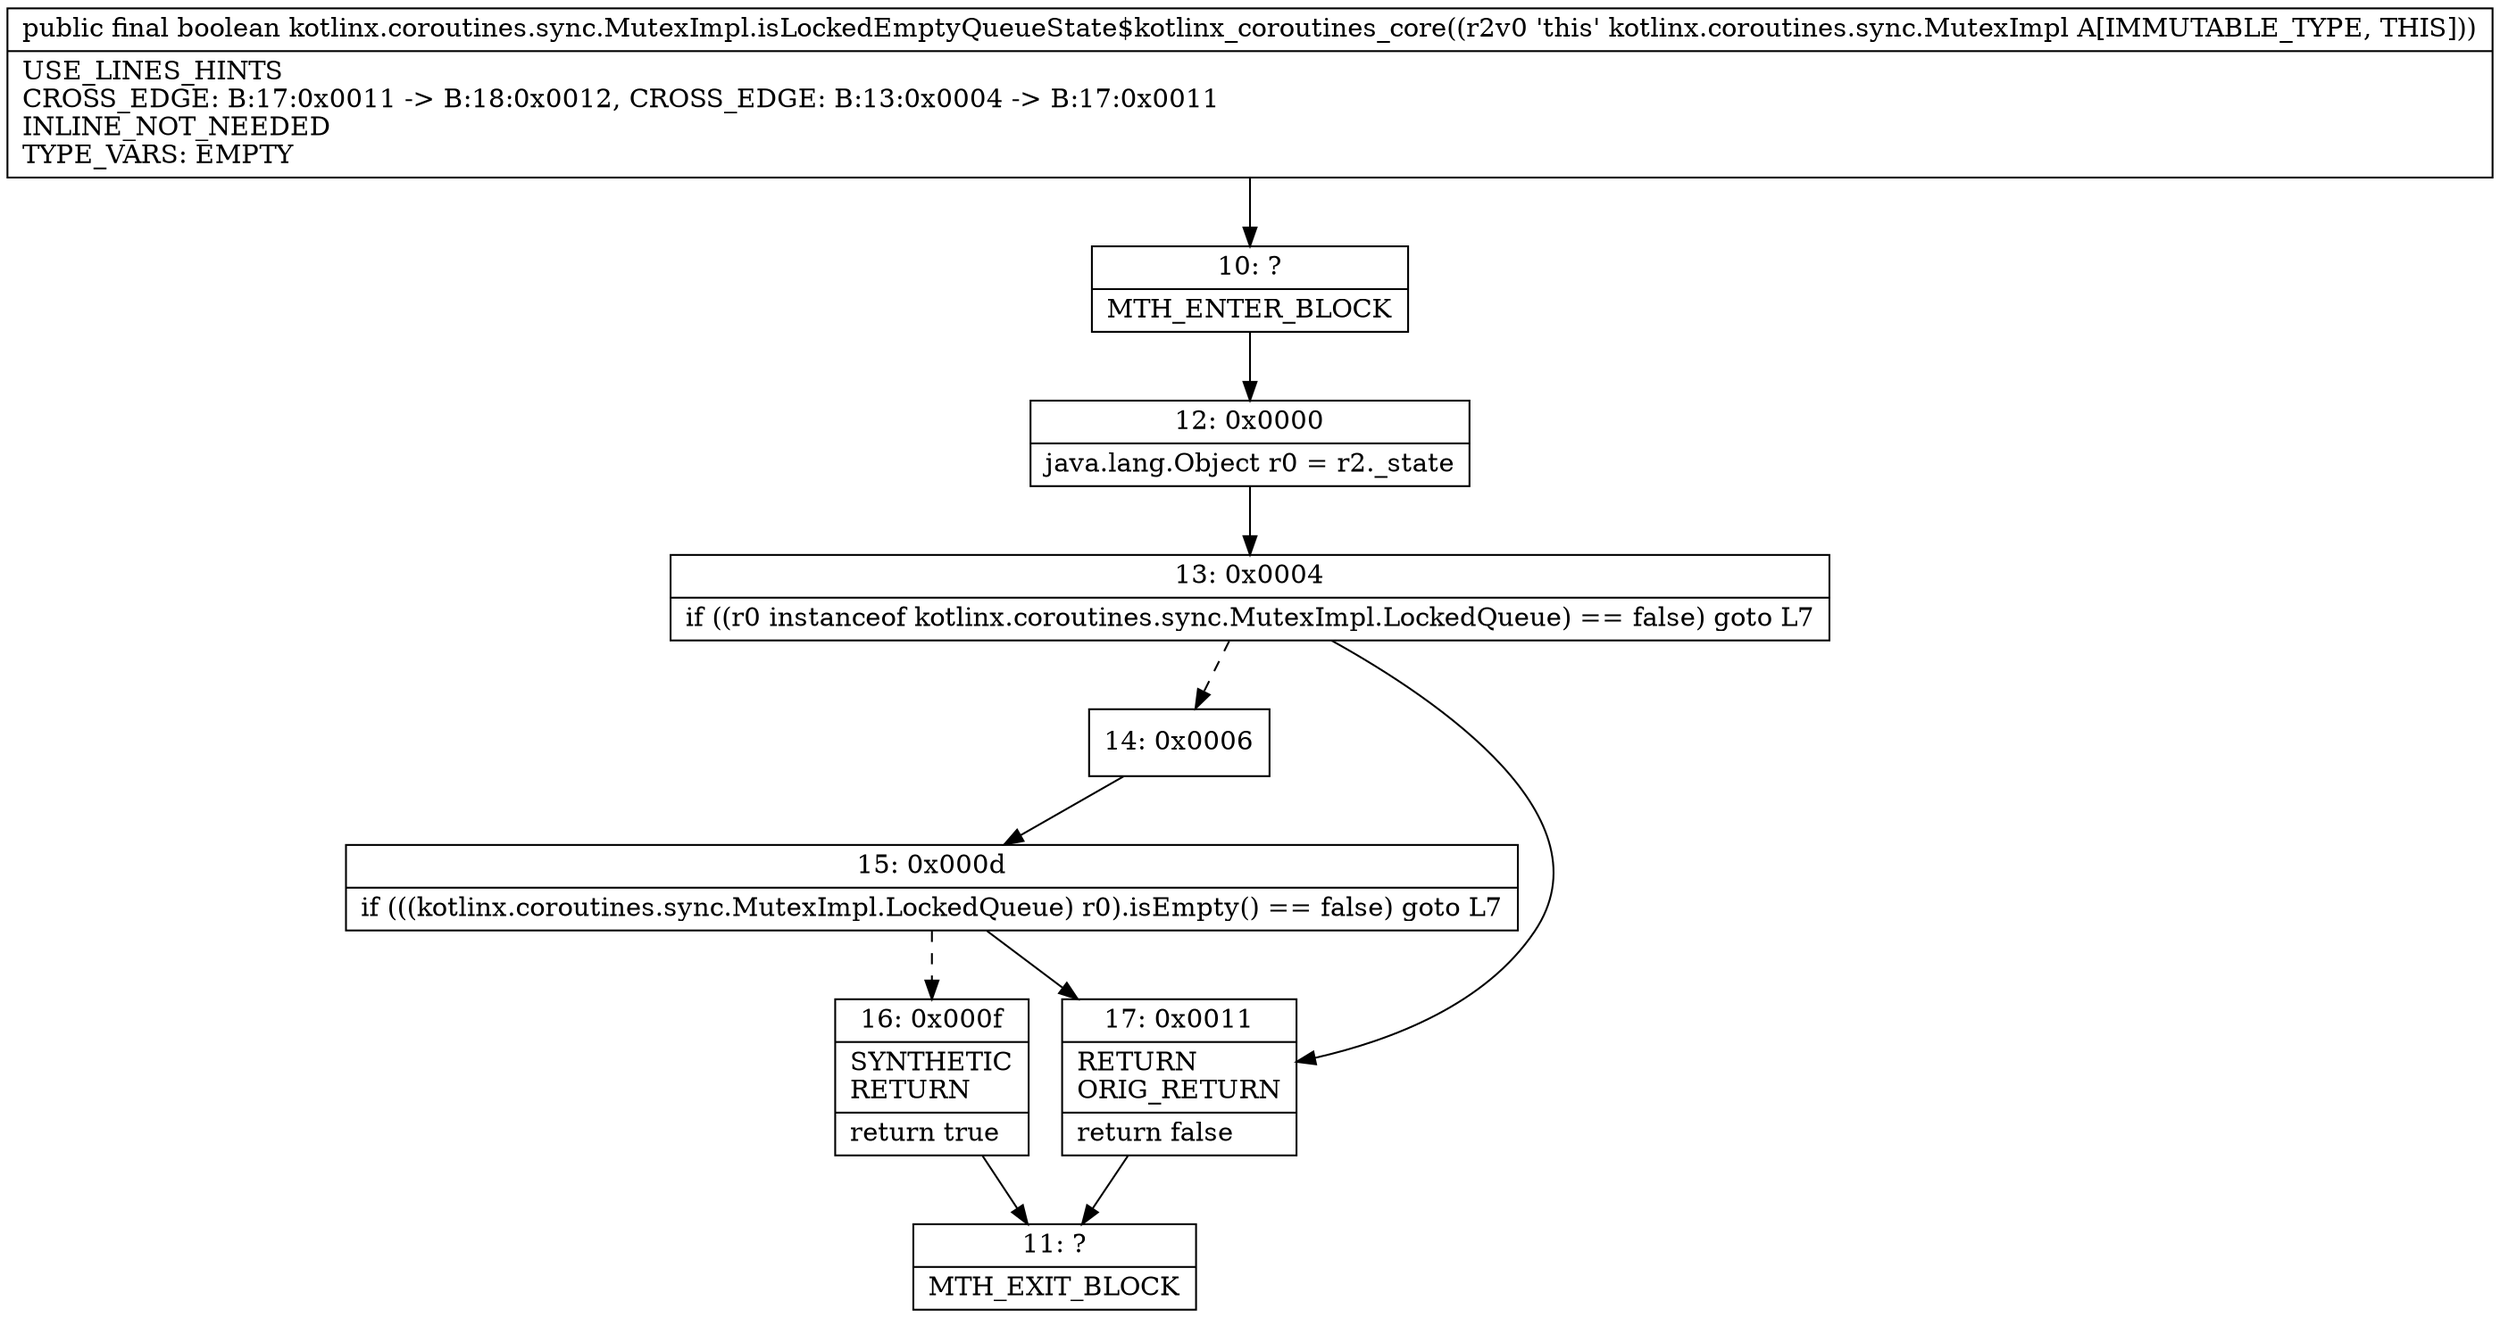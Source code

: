 digraph "CFG forkotlinx.coroutines.sync.MutexImpl.isLockedEmptyQueueState$kotlinx_coroutines_core()Z" {
Node_10 [shape=record,label="{10\:\ ?|MTH_ENTER_BLOCK\l}"];
Node_12 [shape=record,label="{12\:\ 0x0000|java.lang.Object r0 = r2._state\l}"];
Node_13 [shape=record,label="{13\:\ 0x0004|if ((r0 instanceof kotlinx.coroutines.sync.MutexImpl.LockedQueue) == false) goto L7\l}"];
Node_14 [shape=record,label="{14\:\ 0x0006}"];
Node_15 [shape=record,label="{15\:\ 0x000d|if (((kotlinx.coroutines.sync.MutexImpl.LockedQueue) r0).isEmpty() == false) goto L7\l}"];
Node_16 [shape=record,label="{16\:\ 0x000f|SYNTHETIC\lRETURN\l|return true\l}"];
Node_11 [shape=record,label="{11\:\ ?|MTH_EXIT_BLOCK\l}"];
Node_17 [shape=record,label="{17\:\ 0x0011|RETURN\lORIG_RETURN\l|return false\l}"];
MethodNode[shape=record,label="{public final boolean kotlinx.coroutines.sync.MutexImpl.isLockedEmptyQueueState$kotlinx_coroutines_core((r2v0 'this' kotlinx.coroutines.sync.MutexImpl A[IMMUTABLE_TYPE, THIS]))  | USE_LINES_HINTS\lCROSS_EDGE: B:17:0x0011 \-\> B:18:0x0012, CROSS_EDGE: B:13:0x0004 \-\> B:17:0x0011\lINLINE_NOT_NEEDED\lTYPE_VARS: EMPTY\l}"];
MethodNode -> Node_10;Node_10 -> Node_12;
Node_12 -> Node_13;
Node_13 -> Node_14[style=dashed];
Node_13 -> Node_17;
Node_14 -> Node_15;
Node_15 -> Node_16[style=dashed];
Node_15 -> Node_17;
Node_16 -> Node_11;
Node_17 -> Node_11;
}


